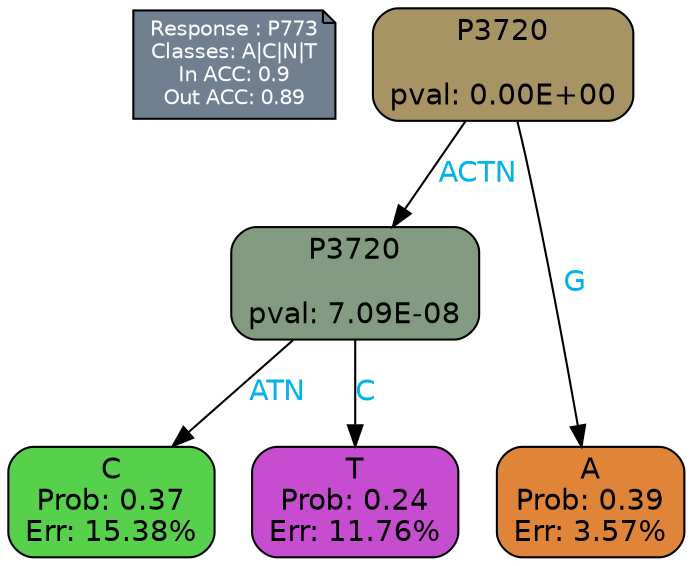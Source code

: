 digraph Tree {
node [shape=box, style="filled, rounded", color="black", fontname=helvetica] ;
graph [ranksep=equally, splines=polylines, bgcolor=transparent, dpi=600] ;
edge [fontname=helvetica] ;
LEGEND [label="Response : P773
Classes: A|C|N|T
In ACC: 0.9
Out ACC: 0.89
",shape=note,align=left,style=filled,fillcolor="slategray",fontcolor="white",fontsize=10];1 [label="P3720

pval: 0.00E+00", fillcolor="#a79364"] ;
2 [label="P3720

pval: 7.09E-08", fillcolor="#839c81"] ;
3 [label="C
Prob: 0.37
Err: 15.38%", fillcolor="#57d14c"] ;
4 [label="T
Prob: 0.24
Err: 11.76%", fillcolor="#c64dd0"] ;
5 [label="A
Prob: 0.39
Err: 3.57%", fillcolor="#df8439"] ;
1 -> 2 [label="ACTN",fontcolor=deepskyblue2] ;
1 -> 5 [label="G",fontcolor=deepskyblue2] ;
2 -> 3 [label="ATN",fontcolor=deepskyblue2] ;
2 -> 4 [label="C",fontcolor=deepskyblue2] ;
{rank = same; 3;4;5;}{rank = same; LEGEND;1;}}
